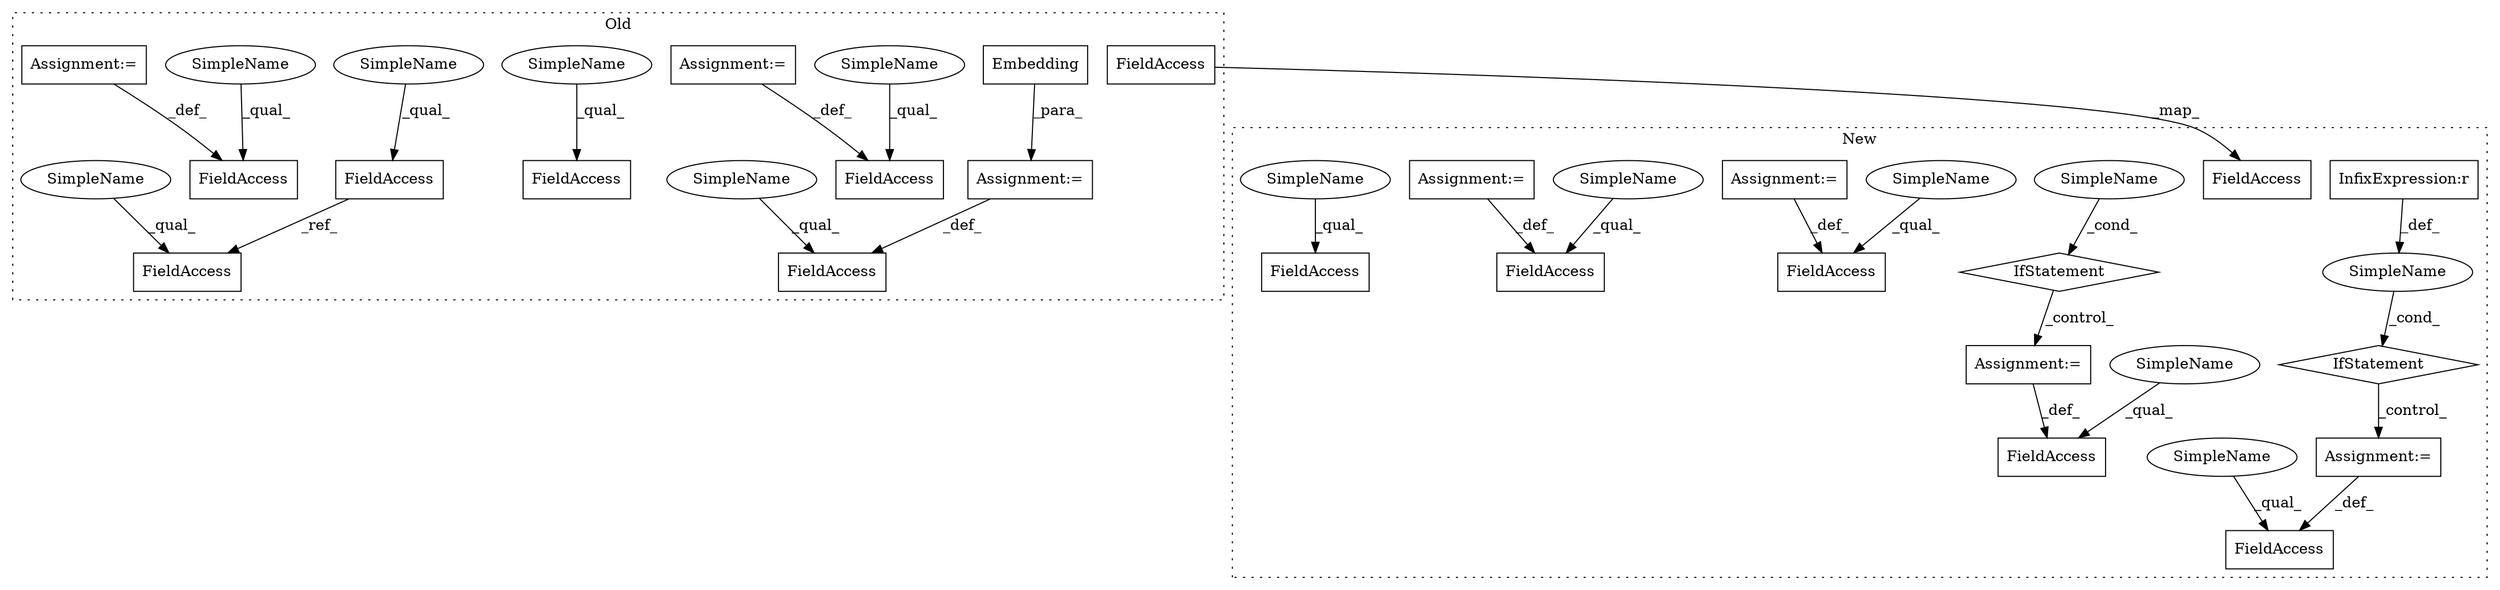 digraph G {
subgraph cluster0 {
1 [label="Embedding" a="32" s="1351,1424" l="10,1" shape="box"];
3 [label="FieldAccess" a="22" s="1329" l="21" shape="box"];
4 [label="Assignment:=" a="7" s="1350" l="1" shape="box"];
9 [label="FieldAccess" a="22" s="1187" l="25" shape="box"];
11 [label="FieldAccess" a="22" s="1431" l="28" shape="box"];
12 [label="FieldAccess" a="22" s="1261" l="13" shape="box"];
14 [label="FieldAccess" a="22" s="1140" l="23" shape="box"];
15 [label="FieldAccess" a="22" s="1288" l="20" shape="box"];
16 [label="FieldAccess" a="22" s="1382" l="20" shape="box"];
23 [label="Assignment:=" a="7" s="1459" l="1" shape="box"];
24 [label="Assignment:=" a="7" s="1274" l="1" shape="box"];
27 [label="SimpleName" a="42" s="1140" l="4" shape="ellipse"];
28 [label="SimpleName" a="42" s="1382" l="4" shape="ellipse"];
29 [label="SimpleName" a="42" s="1261" l="4" shape="ellipse"];
30 [label="SimpleName" a="42" s="1329" l="4" shape="ellipse"];
31 [label="SimpleName" a="42" s="1288" l="4" shape="ellipse"];
32 [label="SimpleName" a="42" s="1431" l="4" shape="ellipse"];
label = "Old";
style="dotted";
}
subgraph cluster1 {
2 [label="IfStatement" a="25" s="1450,1465" l="4,2" shape="diamond"];
5 [label="InfixExpression:r" a="27" s="1461" l="3" shape="box"];
6 [label="SimpleName" a="42" s="" l="" shape="ellipse"];
7 [label="Assignment:=" a="7" s="1549" l="1" shape="box"];
8 [label="FieldAccess" a="22" s="1536" l="13" shape="box"];
10 [label="FieldAccess" a="22" s="974" l="21" shape="box"];
13 [label="FieldAccess" a="22" s="1092" l="28" shape="box"];
17 [label="FieldAccess" a="22" s="1475" l="13" shape="box"];
18 [label="FieldAccess" a="22" s="1300" l="36" shape="box"];
19 [label="FieldAccess" a="22" s="1178" l="29" shape="box"];
20 [label="Assignment:=" a="7" s="1336" l="1" shape="box"];
21 [label="IfStatement" a="25" s="1274,1290" l="4,2" shape="diamond"];
22 [label="SimpleName" a="42" s="1278" l="12" shape="ellipse"];
25 [label="Assignment:=" a="7" s="1207" l="1" shape="box"];
26 [label="Assignment:=" a="7" s="1120" l="1" shape="box"];
33 [label="SimpleName" a="42" s="1536" l="4" shape="ellipse"];
34 [label="SimpleName" a="42" s="1475" l="4" shape="ellipse"];
35 [label="SimpleName" a="42" s="1300" l="4" shape="ellipse"];
36 [label="SimpleName" a="42" s="1092" l="4" shape="ellipse"];
37 [label="SimpleName" a="42" s="1178" l="4" shape="ellipse"];
label = "New";
style="dotted";
}
1 -> 4 [label="_para_"];
2 -> 7 [label="_control_"];
4 -> 3 [label="_def_"];
5 -> 6 [label="_def_"];
6 -> 2 [label="_cond_"];
7 -> 8 [label="_def_"];
9 -> 10 [label="_map_"];
15 -> 16 [label="_ref_"];
20 -> 18 [label="_def_"];
21 -> 20 [label="_control_"];
22 -> 21 [label="_cond_"];
23 -> 11 [label="_def_"];
24 -> 12 [label="_def_"];
25 -> 19 [label="_def_"];
26 -> 13 [label="_def_"];
27 -> 14 [label="_qual_"];
28 -> 16 [label="_qual_"];
29 -> 12 [label="_qual_"];
30 -> 3 [label="_qual_"];
31 -> 15 [label="_qual_"];
32 -> 11 [label="_qual_"];
33 -> 8 [label="_qual_"];
34 -> 17 [label="_qual_"];
35 -> 18 [label="_qual_"];
36 -> 13 [label="_qual_"];
37 -> 19 [label="_qual_"];
}